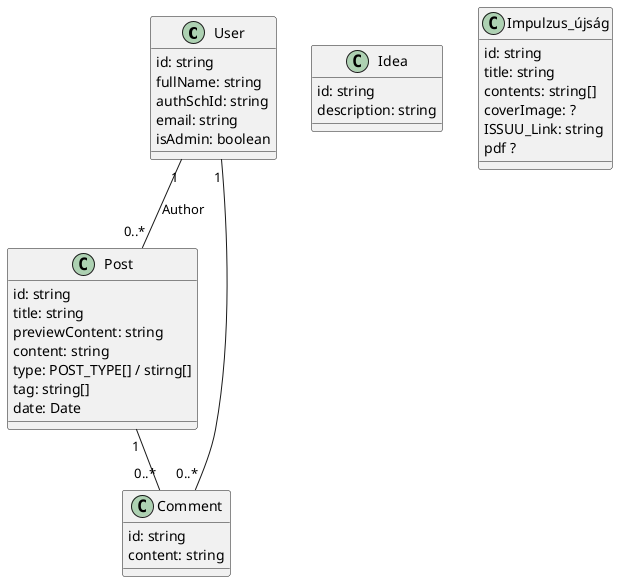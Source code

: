 @startuml impulzus

class User {
    id: string
    fullName: string
    authSchId: string
    email: string
    isAdmin: boolean
}
class Post {
    id: string
    title: string
    previewContent: string
    content: string
    type: POST_TYPE[] / stirng[]
    tag: string[]
    date: Date
}

class Comment {
    id: string
    content: string
}

User "1" -- "0..*" Post: Author
User "1" -- "0..*" Comment
Post "1" -- "0..*" Comment

class Idea {
    id: string
    description: string
}

class Impulzus_újság {
    id: string
    title: string
    contents: string[]
    coverImage: ?
    ISSUU_Link: string
    pdf ?
}

@enduml